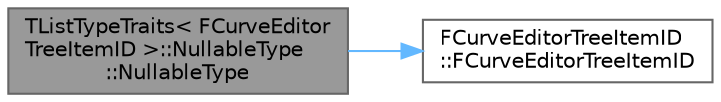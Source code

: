 digraph "TListTypeTraits&lt; FCurveEditorTreeItemID &gt;::NullableType::NullableType"
{
 // INTERACTIVE_SVG=YES
 // LATEX_PDF_SIZE
  bgcolor="transparent";
  edge [fontname=Helvetica,fontsize=10,labelfontname=Helvetica,labelfontsize=10];
  node [fontname=Helvetica,fontsize=10,shape=box,height=0.2,width=0.4];
  rankdir="LR";
  Node1 [id="Node000001",label="TListTypeTraits\< FCurveEditor\lTreeItemID \>::NullableType\l::NullableType",height=0.2,width=0.4,color="gray40", fillcolor="grey60", style="filled", fontcolor="black",tooltip=" "];
  Node1 -> Node2 [id="edge1_Node000001_Node000002",color="steelblue1",style="solid",tooltip=" "];
  Node2 [id="Node000002",label="FCurveEditorTreeItemID\l::FCurveEditorTreeItemID",height=0.2,width=0.4,color="grey40", fillcolor="white", style="filled",URL="$db/d31/structFCurveEditorTreeItemID.html#a4f7662260173782202b5e8a608334b41",tooltip=" "];
}
